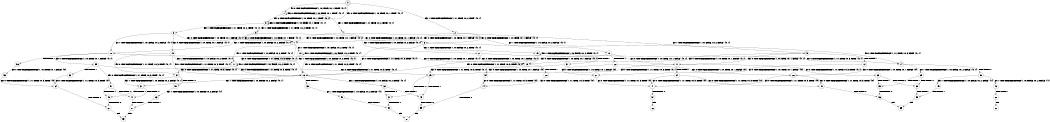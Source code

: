 digraph BCG {
size = "7, 10.5";
center = TRUE;
node [shape = circle];
0 [peripheries = 2];
0 -> 1 [label = "EX !0 !ATOMIC_EXCH_BRANCH (1, +0, TRUE, +0, 1, TRUE) !{0, 1}"];
0 -> 2 [label = "EX !1 !ATOMIC_EXCH_BRANCH (1, +1, TRUE, +0, 2, TRUE) !{0, 1}"];
0 -> 3 [label = "EX !0 !ATOMIC_EXCH_BRANCH (1, +0, TRUE, +0, 1, TRUE) !{0, 1}"];
1 -> 1 [label = "EX !0 !ATOMIC_EXCH_BRANCH (1, +0, TRUE, +0, 1, TRUE) !{0, 1}"];
1 -> 4 [label = "EX !1 !ATOMIC_EXCH_BRANCH (1, +1, TRUE, +0, 2, TRUE) !{0, 1}"];
1 -> 3 [label = "EX !0 !ATOMIC_EXCH_BRANCH (1, +0, TRUE, +0, 1, TRUE) !{0, 1}"];
2 -> 5 [label = "EX !1 !ATOMIC_EXCH_BRANCH (1, +0, FALSE, +0, 2, FALSE) !{0, 1}"];
2 -> 6 [label = "EX !0 !ATOMIC_EXCH_BRANCH (1, +0, TRUE, +0, 1, FALSE) !{0, 1}"];
2 -> 7 [label = "EX !0 !ATOMIC_EXCH_BRANCH (1, +0, TRUE, +0, 1, FALSE) !{0, 1}"];
3 -> 8 [label = "EX !1 !ATOMIC_EXCH_BRANCH (1, +1, TRUE, +0, 2, TRUE) !{0, 1}"];
3 -> 3 [label = "EX !0 !ATOMIC_EXCH_BRANCH (1, +0, TRUE, +0, 1, TRUE) !{0, 1}"];
3 -> 9 [label = "EX !1 !ATOMIC_EXCH_BRANCH (1, +1, TRUE, +0, 2, TRUE) !{0, 1}"];
4 -> 6 [label = "EX !0 !ATOMIC_EXCH_BRANCH (1, +0, TRUE, +0, 1, FALSE) !{0, 1}"];
4 -> 10 [label = "EX !1 !ATOMIC_EXCH_BRANCH (1, +0, FALSE, +0, 2, FALSE) !{0, 1}"];
4 -> 7 [label = "EX !0 !ATOMIC_EXCH_BRANCH (1, +0, TRUE, +0, 1, FALSE) !{0, 1}"];
5 -> 11 [label = "EX !0 !ATOMIC_EXCH_BRANCH (1, +0, TRUE, +0, 1, FALSE) !{0, 1}"];
5 -> 12 [label = "TERMINATE !1"];
5 -> 13 [label = "EX !0 !ATOMIC_EXCH_BRANCH (1, +0, TRUE, +0, 1, FALSE) !{0, 1}"];
6 -> 14 [label = "EX !0 !ATOMIC_EXCH_BRANCH (1, +1, TRUE, +0, 3, TRUE) !{0, 1}"];
6 -> 15 [label = "EX !1 !ATOMIC_EXCH_BRANCH (1, +0, FALSE, +0, 2, TRUE) !{0, 1}"];
6 -> 16 [label = "EX !0 !ATOMIC_EXCH_BRANCH (1, +1, TRUE, +0, 3, TRUE) !{0, 1}"];
7 -> 17 [label = "EX !1 !ATOMIC_EXCH_BRANCH (1, +0, FALSE, +0, 2, TRUE) !{0, 1}"];
7 -> 16 [label = "EX !0 !ATOMIC_EXCH_BRANCH (1, +1, TRUE, +0, 3, TRUE) !{0, 1}"];
7 -> 18 [label = "EX !1 !ATOMIC_EXCH_BRANCH (1, +0, FALSE, +0, 2, TRUE) !{0, 1}"];
8 -> 19 [label = "EX !0 !ATOMIC_EXCH_BRANCH (1, +0, TRUE, +0, 1, FALSE) !{0, 1}"];
8 -> 20 [label = "EX !1 !ATOMIC_EXCH_BRANCH (1, +0, FALSE, +0, 2, FALSE) !{0, 1}"];
8 -> 7 [label = "EX !0 !ATOMIC_EXCH_BRANCH (1, +0, TRUE, +0, 1, FALSE) !{0, 1}"];
9 -> 20 [label = "EX !1 !ATOMIC_EXCH_BRANCH (1, +0, FALSE, +0, 2, FALSE) !{0, 1}"];
9 -> 7 [label = "EX !0 !ATOMIC_EXCH_BRANCH (1, +0, TRUE, +0, 1, FALSE) !{0, 1}"];
9 -> 21 [label = "EX !1 !ATOMIC_EXCH_BRANCH (1, +0, FALSE, +0, 2, FALSE) !{0, 1}"];
10 -> 11 [label = "EX !0 !ATOMIC_EXCH_BRANCH (1, +0, TRUE, +0, 1, FALSE) !{0, 1}"];
10 -> 22 [label = "TERMINATE !1"];
10 -> 13 [label = "EX !0 !ATOMIC_EXCH_BRANCH (1, +0, TRUE, +0, 1, FALSE) !{0, 1}"];
11 -> 23 [label = "EX !0 !ATOMIC_EXCH_BRANCH (1, +1, TRUE, +0, 3, TRUE) !{0, 1}"];
11 -> 24 [label = "TERMINATE !1"];
11 -> 25 [label = "EX !0 !ATOMIC_EXCH_BRANCH (1, +1, TRUE, +0, 3, TRUE) !{0, 1}"];
12 -> 26 [label = "EX !0 !ATOMIC_EXCH_BRANCH (1, +0, TRUE, +0, 1, FALSE) !{0}"];
12 -> 27 [label = "EX !0 !ATOMIC_EXCH_BRANCH (1, +0, TRUE, +0, 1, FALSE) !{0}"];
13 -> 25 [label = "EX !0 !ATOMIC_EXCH_BRANCH (1, +1, TRUE, +0, 3, TRUE) !{0, 1}"];
13 -> 28 [label = "TERMINATE !1"];
14 -> 29 [label = "EX !1 !ATOMIC_EXCH_BRANCH (1, +0, FALSE, +0, 2, FALSE) !{0, 1}"];
14 -> 30 [label = "TERMINATE !0"];
15 -> 14 [label = "EX !0 !ATOMIC_EXCH_BRANCH (1, +1, TRUE, +0, 3, TRUE) !{0, 1}"];
15 -> 15 [label = "EX !1 !ATOMIC_EXCH_BRANCH (1, +0, FALSE, +0, 2, TRUE) !{0, 1}"];
15 -> 16 [label = "EX !0 !ATOMIC_EXCH_BRANCH (1, +1, TRUE, +0, 3, TRUE) !{0, 1}"];
16 -> 31 [label = "EX !1 !ATOMIC_EXCH_BRANCH (1, +0, FALSE, +0, 2, FALSE) !{0, 1}"];
16 -> 32 [label = "EX !1 !ATOMIC_EXCH_BRANCH (1, +0, FALSE, +0, 2, FALSE) !{0, 1}"];
16 -> 33 [label = "TERMINATE !0"];
17 -> 34 [label = "EX !0 !ATOMIC_EXCH_BRANCH (1, +1, TRUE, +0, 3, TRUE) !{0, 1}"];
17 -> 17 [label = "EX !1 !ATOMIC_EXCH_BRANCH (1, +0, FALSE, +0, 2, TRUE) !{0, 1}"];
17 -> 16 [label = "EX !0 !ATOMIC_EXCH_BRANCH (1, +1, TRUE, +0, 3, TRUE) !{0, 1}"];
18 -> 17 [label = "EX !1 !ATOMIC_EXCH_BRANCH (1, +0, FALSE, +0, 2, TRUE) !{0, 1}"];
18 -> 16 [label = "EX !0 !ATOMIC_EXCH_BRANCH (1, +1, TRUE, +0, 3, TRUE) !{0, 1}"];
18 -> 18 [label = "EX !1 !ATOMIC_EXCH_BRANCH (1, +0, FALSE, +0, 2, TRUE) !{0, 1}"];
19 -> 34 [label = "EX !0 !ATOMIC_EXCH_BRANCH (1, +1, TRUE, +0, 3, TRUE) !{0, 1}"];
19 -> 17 [label = "EX !1 !ATOMIC_EXCH_BRANCH (1, +0, FALSE, +0, 2, TRUE) !{0, 1}"];
19 -> 16 [label = "EX !0 !ATOMIC_EXCH_BRANCH (1, +1, TRUE, +0, 3, TRUE) !{0, 1}"];
20 -> 35 [label = "EX !0 !ATOMIC_EXCH_BRANCH (1, +0, TRUE, +0, 1, FALSE) !{0, 1}"];
20 -> 36 [label = "TERMINATE !1"];
20 -> 13 [label = "EX !0 !ATOMIC_EXCH_BRANCH (1, +0, TRUE, +0, 1, FALSE) !{0, 1}"];
21 -> 13 [label = "EX !0 !ATOMIC_EXCH_BRANCH (1, +0, TRUE, +0, 1, FALSE) !{0, 1}"];
21 -> 37 [label = "TERMINATE !1"];
22 -> 26 [label = "EX !0 !ATOMIC_EXCH_BRANCH (1, +0, TRUE, +0, 1, FALSE) !{0}"];
22 -> 27 [label = "EX !0 !ATOMIC_EXCH_BRANCH (1, +0, TRUE, +0, 1, FALSE) !{0}"];
23 -> 38 [label = "TERMINATE !0"];
23 -> 39 [label = "TERMINATE !1"];
24 -> 40 [label = "EX !0 !ATOMIC_EXCH_BRANCH (1, +1, TRUE, +0, 3, TRUE) !{0}"];
24 -> 41 [label = "EX !0 !ATOMIC_EXCH_BRANCH (1, +1, TRUE, +0, 3, TRUE) !{0}"];
25 -> 42 [label = "TERMINATE !0"];
25 -> 43 [label = "TERMINATE !1"];
26 -> 40 [label = "EX !0 !ATOMIC_EXCH_BRANCH (1, +1, TRUE, +0, 3, TRUE) !{0}"];
26 -> 41 [label = "EX !0 !ATOMIC_EXCH_BRANCH (1, +1, TRUE, +0, 3, TRUE) !{0}"];
27 -> 41 [label = "EX !0 !ATOMIC_EXCH_BRANCH (1, +1, TRUE, +0, 3, TRUE) !{0}"];
28 -> 44 [label = "EX !0 !ATOMIC_EXCH_BRANCH (1, +1, TRUE, +0, 3, TRUE) !{0}"];
29 -> 38 [label = "TERMINATE !0"];
29 -> 39 [label = "TERMINATE !1"];
30 -> 45 [label = "EX !1 !ATOMIC_EXCH_BRANCH (1, +0, FALSE, +0, 2, FALSE) !{1}"];
30 -> 46 [label = "EX !1 !ATOMIC_EXCH_BRANCH (1, +0, FALSE, +0, 2, FALSE) !{1}"];
31 -> 47 [label = "TERMINATE !0"];
31 -> 48 [label = "TERMINATE !1"];
32 -> 42 [label = "TERMINATE !0"];
32 -> 43 [label = "TERMINATE !1"];
33 -> 49 [label = "EX !1 !ATOMIC_EXCH_BRANCH (1, +0, FALSE, +0, 2, FALSE) !{1}"];
34 -> 31 [label = "EX !1 !ATOMIC_EXCH_BRANCH (1, +0, FALSE, +0, 2, FALSE) !{0, 1}"];
34 -> 50 [label = "TERMINATE !0"];
35 -> 51 [label = "EX !0 !ATOMIC_EXCH_BRANCH (1, +1, TRUE, +0, 3, TRUE) !{0, 1}"];
35 -> 52 [label = "TERMINATE !1"];
35 -> 25 [label = "EX !0 !ATOMIC_EXCH_BRANCH (1, +1, TRUE, +0, 3, TRUE) !{0, 1}"];
36 -> 53 [label = "EX !0 !ATOMIC_EXCH_BRANCH (1, +0, TRUE, +0, 1, FALSE) !{0}"];
37 -> 54 [label = "EX !0 !ATOMIC_EXCH_BRANCH (1, +0, TRUE, +0, 1, FALSE) !{0}"];
38 -> 55 [label = "TERMINATE !1"];
39 -> 56 [label = "TERMINATE !0"];
40 -> 56 [label = "TERMINATE !0"];
41 -> 57 [label = "TERMINATE !0"];
42 -> 58 [label = "TERMINATE !1"];
43 -> 59 [label = "TERMINATE !0"];
44 -> 59 [label = "TERMINATE !0"];
45 -> 55 [label = "TERMINATE !1"];
46 -> 60 [label = "TERMINATE !1"];
47 -> 61 [label = "TERMINATE !1"];
48 -> 62 [label = "TERMINATE !0"];
49 -> 58 [label = "TERMINATE !1"];
50 -> 63 [label = "EX !1 !ATOMIC_EXCH_BRANCH (1, +0, FALSE, +0, 2, FALSE) !{1}"];
51 -> 47 [label = "TERMINATE !0"];
51 -> 48 [label = "TERMINATE !1"];
52 -> 64 [label = "EX !0 !ATOMIC_EXCH_BRANCH (1, +1, TRUE, +0, 3, TRUE) !{0}"];
53 -> 64 [label = "EX !0 !ATOMIC_EXCH_BRANCH (1, +1, TRUE, +0, 3, TRUE) !{0}"];
54 -> 44 [label = "EX !0 !ATOMIC_EXCH_BRANCH (1, +1, TRUE, +0, 3, TRUE) !{0}"];
55 -> 65 [label = "exit"];
56 -> 65 [label = "exit"];
57 -> 66 [label = "exit"];
58 -> 67 [label = "exit"];
59 -> 67 [label = "exit"];
60 -> 68 [label = "exit"];
61 -> 69 [label = "exit"];
62 -> 69 [label = "exit"];
63 -> 61 [label = "TERMINATE !1"];
64 -> 62 [label = "TERMINATE !0"];
}
